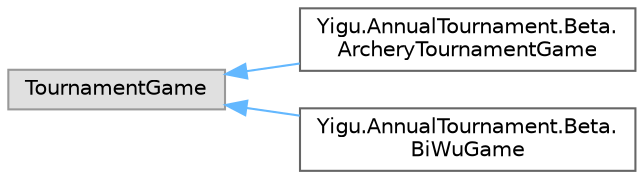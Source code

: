 digraph "Graphical Class Hierarchy"
{
 // LATEX_PDF_SIZE
  bgcolor="transparent";
  edge [fontname=Helvetica,fontsize=10,labelfontname=Helvetica,labelfontsize=10];
  node [fontname=Helvetica,fontsize=10,shape=box,height=0.2,width=0.4];
  rankdir="LR";
  Node0 [id="Node000000",label="TournamentGame",height=0.2,width=0.4,color="grey60", fillcolor="#E0E0E0", style="filled",tooltip=" "];
  Node0 -> Node1 [id="edge5_Node000000_Node000001",dir="back",color="steelblue1",style="solid",tooltip=" "];
  Node1 [id="Node000001",label="Yigu.AnnualTournament.Beta.\lArcheryTournamentGame",height=0.2,width=0.4,color="grey40", fillcolor="white", style="filled",URL="$class_yigu_1_1_annual_tournament_1_1_beta_1_1_archery_tournament_game.html",tooltip="射箭锦标赛游戏类"];
  Node0 -> Node2 [id="edge6_Node000000_Node000002",dir="back",color="steelblue1",style="solid",tooltip=" "];
  Node2 [id="Node000002",label="Yigu.AnnualTournament.Beta.\lBiWuGame",height=0.2,width=0.4,color="grey40", fillcolor="white", style="filled",URL="$class_yigu_1_1_annual_tournament_1_1_beta_1_1_bi_wu_game.html",tooltip="表示比武大会的游戏类，继承自 TournamentGame。"];
}
